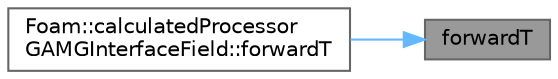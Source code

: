 digraph "forwardT"
{
 // LATEX_PDF_SIZE
  bgcolor="transparent";
  edge [fontname=Helvetica,fontsize=10,labelfontname=Helvetica,labelfontsize=10];
  node [fontname=Helvetica,fontsize=10,shape=box,height=0.2,width=0.4];
  rankdir="RL";
  Node1 [id="Node000001",label="forwardT",height=0.2,width=0.4,color="gray40", fillcolor="grey60", style="filled", fontcolor="black",tooltip=" "];
  Node1 -> Node2 [id="edge1_Node000001_Node000002",dir="back",color="steelblue1",style="solid",tooltip=" "];
  Node2 [id="Node000002",label="Foam::calculatedProcessor\lGAMGInterfaceField::forwardT",height=0.2,width=0.4,color="grey40", fillcolor="white", style="filled",URL="$classFoam_1_1calculatedProcessorGAMGInterfaceField.html#afd57cc6d6a68ac778640c5a3be82aab8",tooltip=" "];
}
